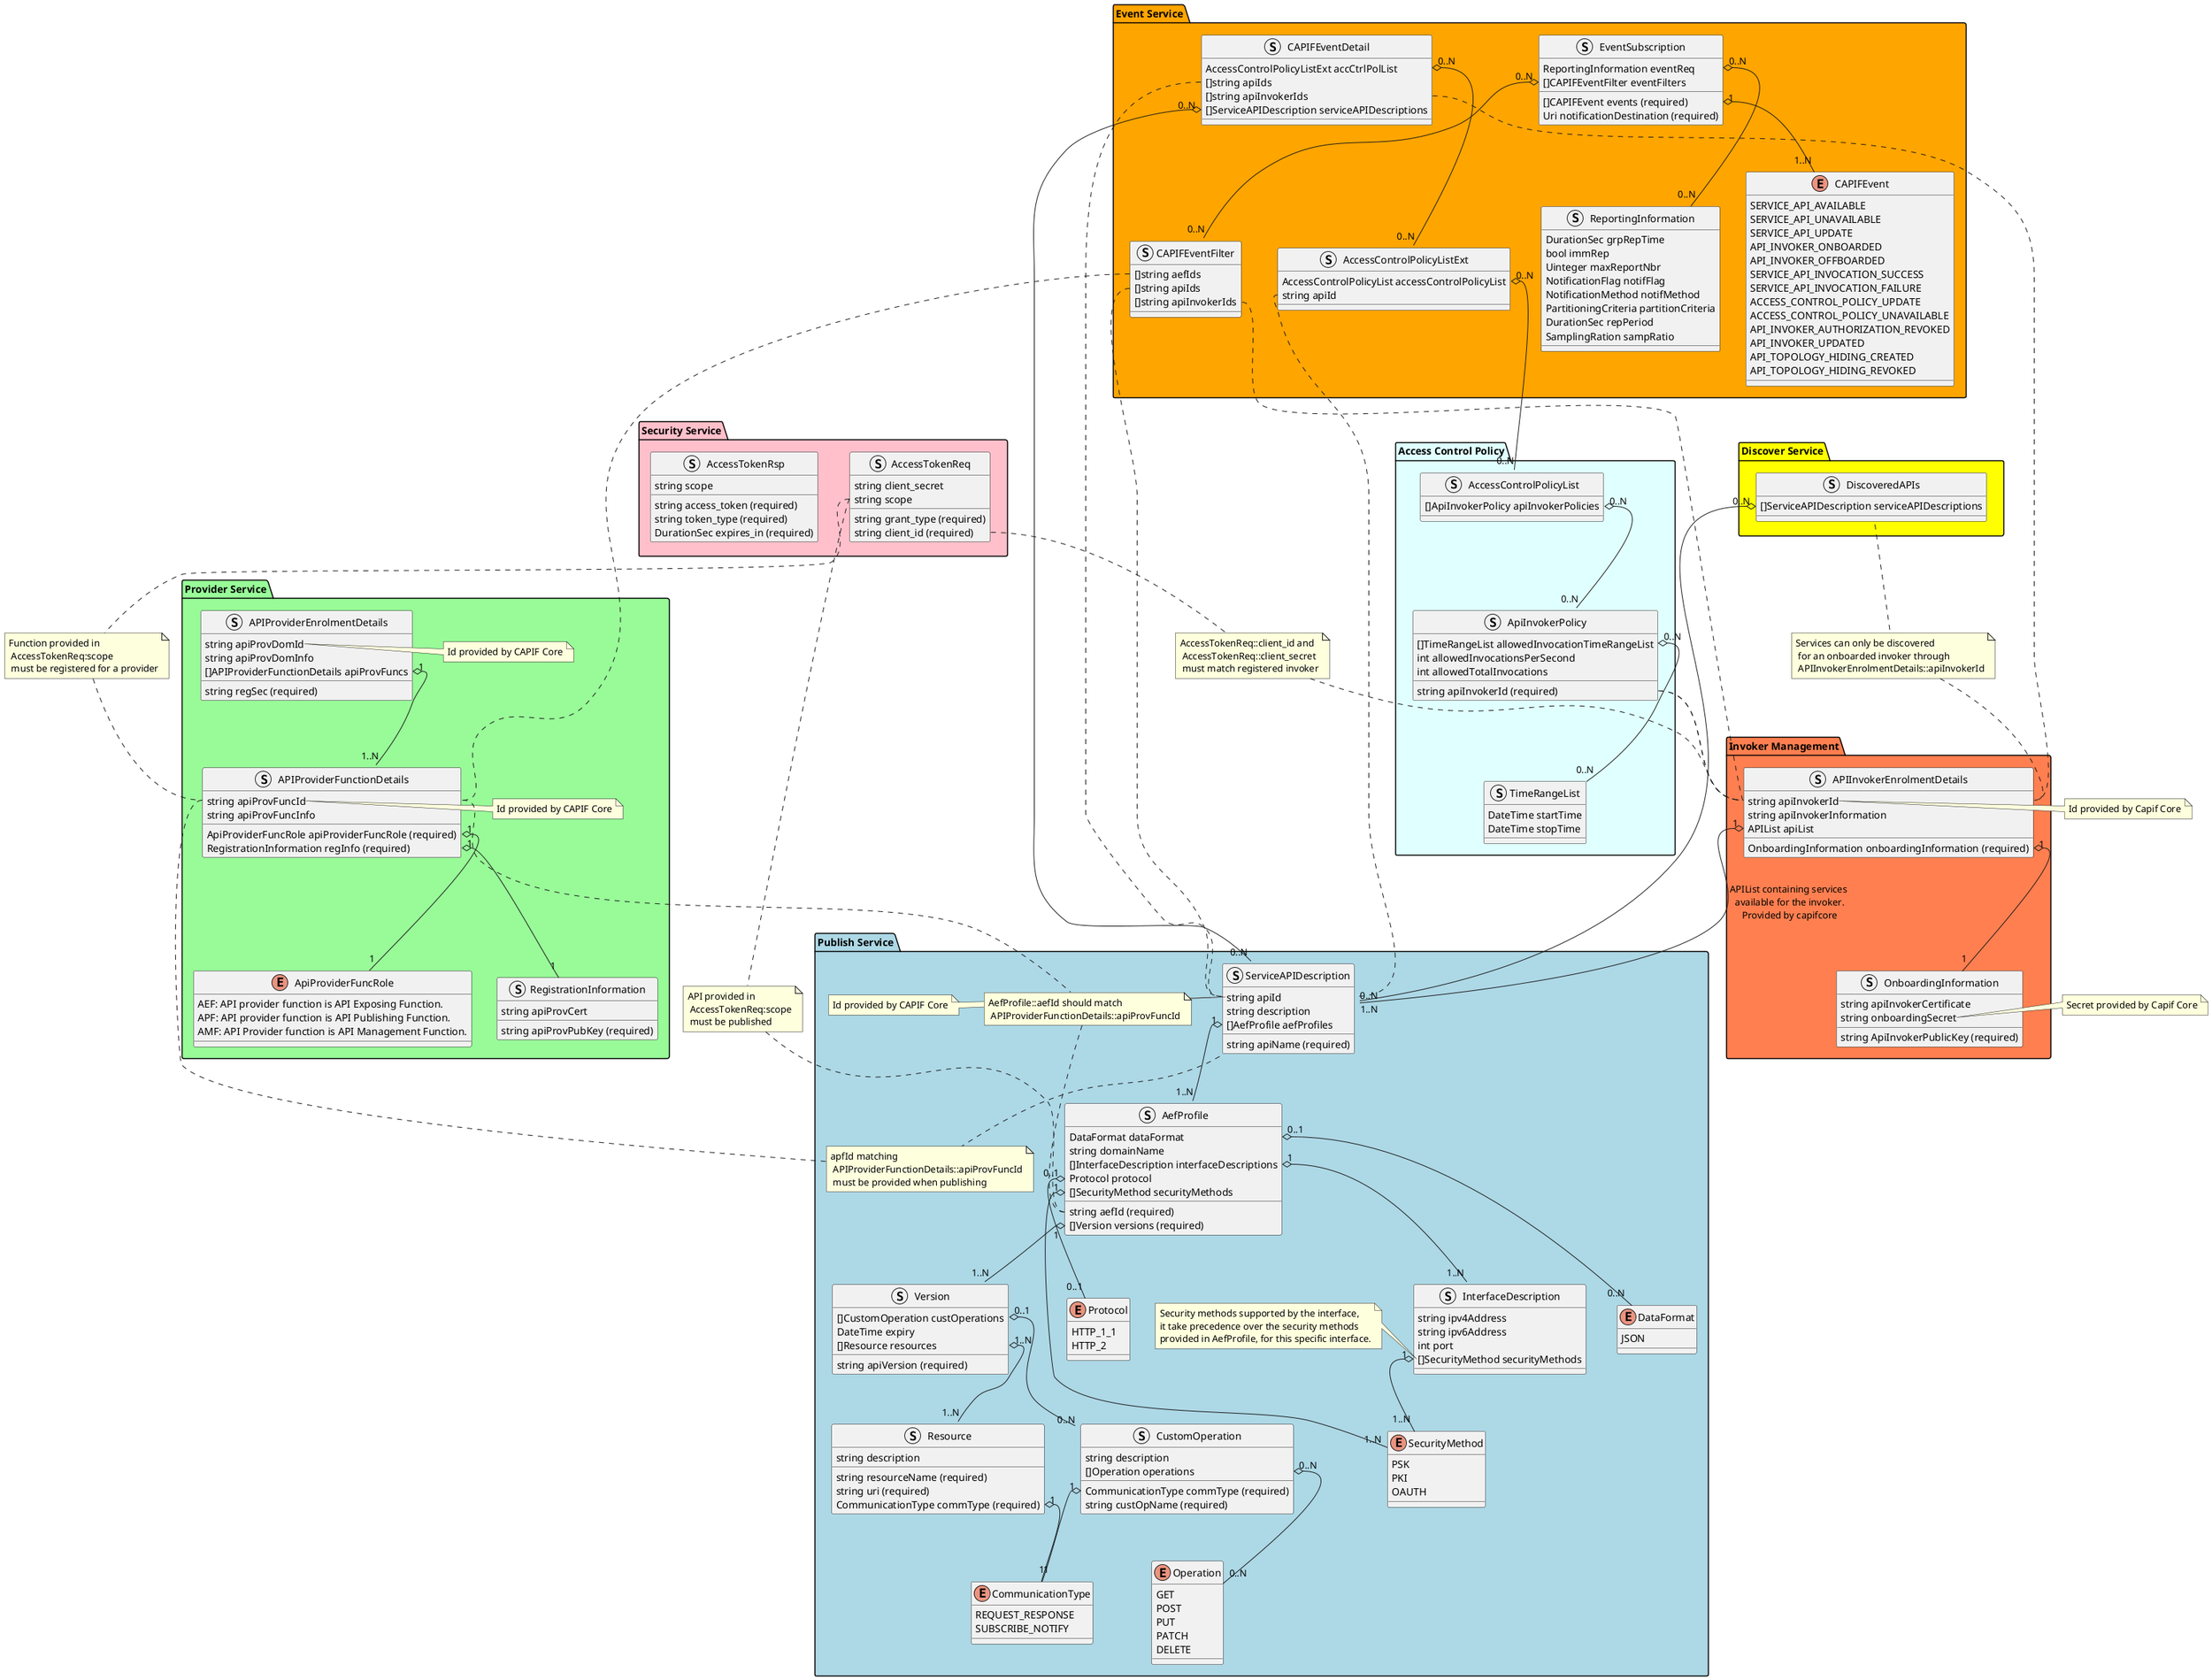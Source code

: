 @startuml Information in rApp registration
' Provider Service
package "Provider Service" #palegreen {
    struct APIProviderEnrolmentDetails {
        string apiProvDomId
        string apiProvDomInfo
        []APIProviderFunctionDetails apiProvFuncs
        string regSec (required)
    }
    note right of APIProviderEnrolmentDetails::apiProvDomId
        Id provided by CAPIF Core
    end note
    struct APIProviderFunctionDetails {
        string apiProvFuncId
        string apiProvFuncInfo
        ApiProviderFuncRole apiProviderFuncRole (required)
        RegistrationInformation regInfo (required)
    }
    note right of APIProviderFunctionDetails::apiProvFuncId
        Id provided by CAPIF Core
    end note
    enum ApiProviderFuncRole {
        AEF: API provider function is API Exposing Function.
        APF: API provider function is API Publishing Function.
        AMF: API Provider function is API Management Function.
    }
    struct RegistrationInformation {
        string apiProvCert
        string apiProvPubKey (required)
    }
}
APIProviderEnrolmentDetails::apiProvFuncs "1" o-- "1..N" APIProviderFunctionDetails
APIProviderFunctionDetails::regInfo "1" o-- "1" RegistrationInformation
APIProviderFunctionDetails::apiProviderFuncRole "1" o-- "1" ApiProviderFuncRole

' Publish Service
package "Publish Service" as publishservice #lightblue {
    struct ServiceAPIDescription {
        string apiId
        string apiName (required)
        string description
        []AefProfile aefProfiles
    }
    note left of ServiceAPIDescription::apiId
        Id provided by CAPIF Core
    end note
    note "apfId matching\n APIProviderFunctionDetails::apiProvFuncId\n must be provided when publishing" as publishProviderRel
    ServiceAPIDescription .. publishProviderRel
    publishProviderRel .. APIProviderFunctionDetails::apiProvFuncId
    struct AefProfile {
        string aefId (required)
        DataFormat dataFormat
        string domainName
        []InterfaceDescription interfaceDescriptions
        Protocol protocol
        []SecurityMethod securityMethods
        []Version versions (required)
    }
    enum DataFormat {
        JSON
    }
    enum Protocol {
        HTTP_1_1
        HTTP_2
    }
    note "AefProfile::aefId should match\n APIProviderFunctionDetails::apiProvFuncId" as aefIdRel
    APIProviderFunctionDetails::apiProvFuncId .. aefIdRel
    aefIdRel .. AefProfile::aefId
    struct InterfaceDescription {
        string ipv4Address
        string ipv6Address
        int port
        []SecurityMethod securityMethods
    }
    note left of InterfaceDescription::securityMethods
        Security methods supported by the interface,
        it take precedence over the security methods
        provided in AefProfile, for this specific interface.
    end note
    struct Version {
        []CustomOperation custOperations
        DateTime expiry
        []Resource resources
        string apiVersion (required)
    }
    struct CustomOperation {
        CommunicationType commType (required)
        string custOpName (required)
        string description
        []Operation operations
    }
    enum Operation {
        GET
        POST
        PUT
        PATCH
        DELETE
    }
    enum SecurityMethod {
        PSK
        PKI
        OAUTH
    }
    struct Resource {
        string resourceName (required)
        string uri (required)
        CommunicationType commType (required)
        string description
    }
    enum CommunicationType {
        REQUEST_RESPONSE
        SUBSCRIBE_NOTIFY
    }
}
ServiceAPIDescription::aefProfiles "1" o-- "1..N" AefProfile
AefProfile::interfaceDescriptions "1" o-- "1..N" InterfaceDescription
AefProfile::protocol "0..1" o-- "0..1" Protocol
AefProfile::securityMethods "1" o-- "1..N" SecurityMethod
AefProfile::dataFormat "0..1" o-- "0..N" DataFormat
InterfaceDescription::securityMethods "1" o-- "1..N" SecurityMethod
AefProfile::versions "1" o-- "1..N" Version
Version::resources "1..N" o-- "1..N" Resource
Version::custOperations "0..1" o-- "0..N" CustomOperation
CustomOperation::CommunicationType "1" o-- "1" CommunicationType
CustomOperation::operations "0..N" o-- "0..N" Operation
Resource::commType "1" o-- "1" CommunicationType

' Invoker Management
package "Invoker Management" #coral {
    struct APIInvokerEnrolmentDetails {
        string apiInvokerId
        string apiInvokerInformation
        APIList apiList
        OnboardingInformation onboardingInformation (required)
    }
    struct OnboardingInformation {
        string apiInvokerCertificate
        string ApiInvokerPublicKey (required)
        string onboardingSecret
    }
}
note right of APIInvokerEnrolmentDetails::apiInvokerId
    Id provided by Capif Core
end note
note right of OnboardingInformation::onboardingSecret
    Secret provided by Capif Core
end note
APIInvokerEnrolmentDetails::apiList "1" o-- "1..N" ServiceAPIDescription : APIList containing services\n available for the invoker.\n Provided by capifcore
APIInvokerEnrolmentDetails::onboardingInformation "1" o-- "1" OnboardingInformation

' Discover Service
package "Discover Service"  #Yellow {
    struct DiscoveredAPIs {
        []ServiceAPIDescription serviceAPIDescriptions
    }
}
DiscoveredAPIs::serviceAPIDescriptions "0..N" o-- "0..N" ServiceAPIDescription
note "Services can only be discovered\n for an onboarded invoker through\n APIInvokerEnrolmentDetails::apiInvokerId" as invokerDiscoverRel
DiscoveredAPIs .. invokerDiscoverRel
invokerDiscoverRel .. APIInvokerEnrolmentDetails::apiInvokerId

' Security Service
package "Security Service" #Pink {
    struct AccessTokenReq {
        string grant_type (required)
        string client_id (required)
        string client_secret
        string scope
    }
    struct AccessTokenRsp {
        string access_token (required)
        string token_type (required)
        DurationSec expires_in (required)
        string scope
    }
}
note "AccessTokenReq::client_id and\n AccessTokenReq::client_secret\n must match registered invoker" as accessInvokerRel
AccessTokenReq::client_id .. accessInvokerRel
accessInvokerRel .. APIInvokerEnrolmentDetails::apiInvokerId
note "Function provided in\n AccessTokenReq:scope\n must be registered for a provider" as accessProviderRel
AccessTokenReq::scope .. accessProviderRel
accessProviderRel .. APIProviderFunctionDetails::apiProvFuncId
note "API provided in\n AccessTokenReq:scope\n must be published" as accessPublishRel
AccessTokenReq::scope .. accessPublishRel
accessPublishRel .. AefProfile::aefId

' Event Service
package "Event Service" as eventservice #Orange {
    struct EventSubscription {
        []CAPIFEvent events (required)
        Uri notificationDestination (required)
        ReportingInformation eventReq
        []CAPIFEventFilter eventFilters
    }
    struct CAPIFEventFilter {
        []string aefIds
        []string apiIds
        []string apiInvokerIds
    }
    enum CAPIFEvent {
        SERVICE_API_AVAILABLE
        SERVICE_API_UNAVAILABLE
        SERVICE_API_UPDATE
        API_INVOKER_ONBOARDED
        API_INVOKER_OFFBOARDED
        SERVICE_API_INVOCATION_SUCCESS
        SERVICE_API_INVOCATION_FAILURE
        ACCESS_CONTROL_POLICY_UPDATE
        ACCESS_CONTROL_POLICY_UNAVAILABLE
        API_INVOKER_AUTHORIZATION_REVOKED
        API_INVOKER_UPDATED
        API_TOPOLOGY_HIDING_CREATED
        API_TOPOLOGY_HIDING_REVOKED
    }
    struct ReportingInformation {
        DurationSec grpRepTime
        bool immRep
        Uinteger maxReportNbr
        NotificationFlag notifFlag
        NotificationMethod notifMethod
        PartitioningCriteria partitionCriteria
        DurationSec repPeriod
        SamplingRation sampRatio
    }
    struct CAPIFEventDetail {
        AccessControlPolicyListExt accCtrlPolList
        []string apiIds
        []string apiInvokerIds
        []ServiceAPIDescription serviceAPIDescriptions
    }
    struct AccessControlPolicyListExt {
        AccessControlPolicyList accessControlPolicyList
        string apiId
    }
}
EventSubscription::eventFilters "0..N" o-- "0..N" CAPIFEventFilter
EventSubscription::events "1" o-- "1..N" CAPIFEvent
EventSubscription::eventReq "0..N" o-- "0..N" ReportingInformation
CAPIFEventDetail::serviceAPIDescriptions "0..N" o-- "0..N" ServiceAPIDescription
CAPIFEventFilter::aefIds .. APIProviderFunctionDetails::apiProvFuncId
CAPIFEventFilter::apiIds .. ServiceAPIDescription::apiId
CAPIFEventFilter::apiInvokerIds .. APIInvokerEnrolmentDetails::apiInvokerId
CAPIFEventDetail::apiIds .. ServiceAPIDescription::apiId
CAPIFEventDetail::apiInvokerIds .. APIInvokerEnrolmentDetails::apiInvokerId
CAPIFEventDetail::accCtrlPolList "0..N" o-- "0..N" AccessControlPolicyListExt
AccessControlPolicyListExt::apiId .. ServiceAPIDescription::apiId

' Access Control Policy
package "Access Control Policy" #LightCyan {
    struct AccessControlPolicyList {
        []ApiInvokerPolicy apiInvokerPolicies
    }
    struct ApiInvokerPolicy {
        []TimeRangeList allowedInvocationTimeRangeList
        int allowedInvocationsPerSecond
        int allowedTotalInvocations
        string apiInvokerId (required)
    }
    struct TimeRangeList {
        DateTime startTime
        DateTime stopTime
    }
}
AccessControlPolicyList::apiInvokerPolicies "0..N" o-- "0..N" ApiInvokerPolicy
ApiInvokerPolicy::allowedInvocationTimeRangeList "0..N" o-- "0..N" TimeRangeList
AccessControlPolicyListExt::accessControlPolicyList "0..N" o-- "0..N" AccessControlPolicyList
ApiInvokerPolicy::apiInvokerId .. APIInvokerEnrolmentDetails::apiInvokerId
ApiInvokerPolicy::apiInvokerId .. APIInvokerEnrolmentDetails::apiInvokerId
@enduml